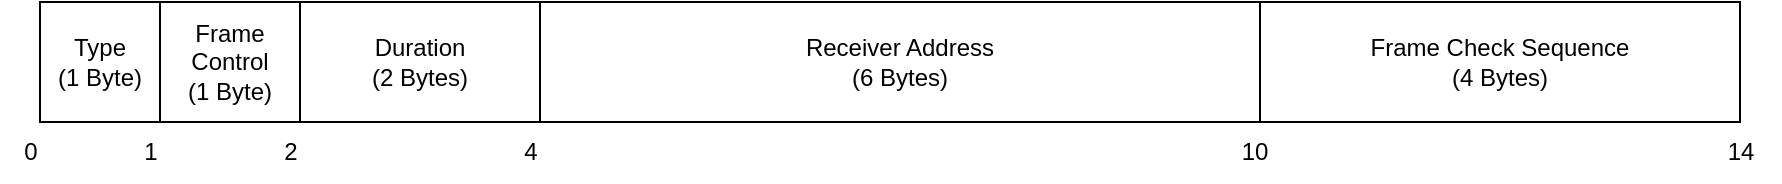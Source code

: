 <mxfile version="20.5.3" type="device"><diagram id="YLzEDwF8DuYgPTeNHjyw" name="Page-1"><mxGraphModel dx="386" dy="656" grid="1" gridSize="10" guides="1" tooltips="1" connect="1" arrows="1" fold="1" page="1" pageScale="1" pageWidth="827" pageHeight="1169" math="0" shadow="0"><root><mxCell id="0"/><mxCell id="1" parent="0"/><mxCell id="OWzB_FHpziGXayJXSDMK-1" value="Type&lt;br&gt;(1 Byte)" style="rounded=0;whiteSpace=wrap;html=1;" vertex="1" parent="1"><mxGeometry x="200" y="240" width="60" height="60" as="geometry"/></mxCell><mxCell id="OWzB_FHpziGXayJXSDMK-2" value="Frame Control&lt;br&gt;(1 Byte)" style="rounded=0;whiteSpace=wrap;html=1;" vertex="1" parent="1"><mxGeometry x="260" y="240" width="70" height="60" as="geometry"/></mxCell><mxCell id="OWzB_FHpziGXayJXSDMK-3" value="Duration&lt;br&gt;(2 Bytes)" style="rounded=0;whiteSpace=wrap;html=1;" vertex="1" parent="1"><mxGeometry x="330" y="240" width="120" height="60" as="geometry"/></mxCell><mxCell id="OWzB_FHpziGXayJXSDMK-4" value="Receiver Address&lt;br&gt;(6 Bytes)" style="rounded=0;whiteSpace=wrap;html=1;" vertex="1" parent="1"><mxGeometry x="450" y="240" width="360" height="60" as="geometry"/></mxCell><mxCell id="OWzB_FHpziGXayJXSDMK-5" value="Frame Check Sequence&lt;br&gt;(4 Bytes)" style="rounded=0;whiteSpace=wrap;html=1;" vertex="1" parent="1"><mxGeometry x="810" y="240" width="240" height="60" as="geometry"/></mxCell><mxCell id="OWzB_FHpziGXayJXSDMK-6" value="0" style="text;html=1;align=center;verticalAlign=middle;resizable=0;points=[];autosize=1;strokeColor=none;fillColor=none;" vertex="1" parent="1"><mxGeometry x="180" y="300" width="30" height="30" as="geometry"/></mxCell><mxCell id="OWzB_FHpziGXayJXSDMK-7" value="1" style="text;html=1;align=center;verticalAlign=middle;resizable=0;points=[];autosize=1;strokeColor=none;fillColor=none;" vertex="1" parent="1"><mxGeometry x="240" y="300" width="30" height="30" as="geometry"/></mxCell><mxCell id="OWzB_FHpziGXayJXSDMK-8" value="2" style="text;html=1;align=center;verticalAlign=middle;resizable=0;points=[];autosize=1;strokeColor=none;fillColor=none;" vertex="1" parent="1"><mxGeometry x="310" y="300" width="30" height="30" as="geometry"/></mxCell><mxCell id="OWzB_FHpziGXayJXSDMK-9" value="4" style="text;html=1;align=center;verticalAlign=middle;resizable=0;points=[];autosize=1;strokeColor=none;fillColor=none;" vertex="1" parent="1"><mxGeometry x="430" y="300" width="30" height="30" as="geometry"/></mxCell><mxCell id="OWzB_FHpziGXayJXSDMK-10" value="10" style="text;html=1;align=center;verticalAlign=middle;resizable=0;points=[];autosize=1;strokeColor=none;fillColor=none;" vertex="1" parent="1"><mxGeometry x="787" y="300" width="40" height="30" as="geometry"/></mxCell><mxCell id="OWzB_FHpziGXayJXSDMK-11" value="14" style="text;html=1;align=center;verticalAlign=middle;resizable=0;points=[];autosize=1;strokeColor=none;fillColor=none;" vertex="1" parent="1"><mxGeometry x="1030" y="300" width="40" height="30" as="geometry"/></mxCell></root></mxGraphModel></diagram></mxfile>